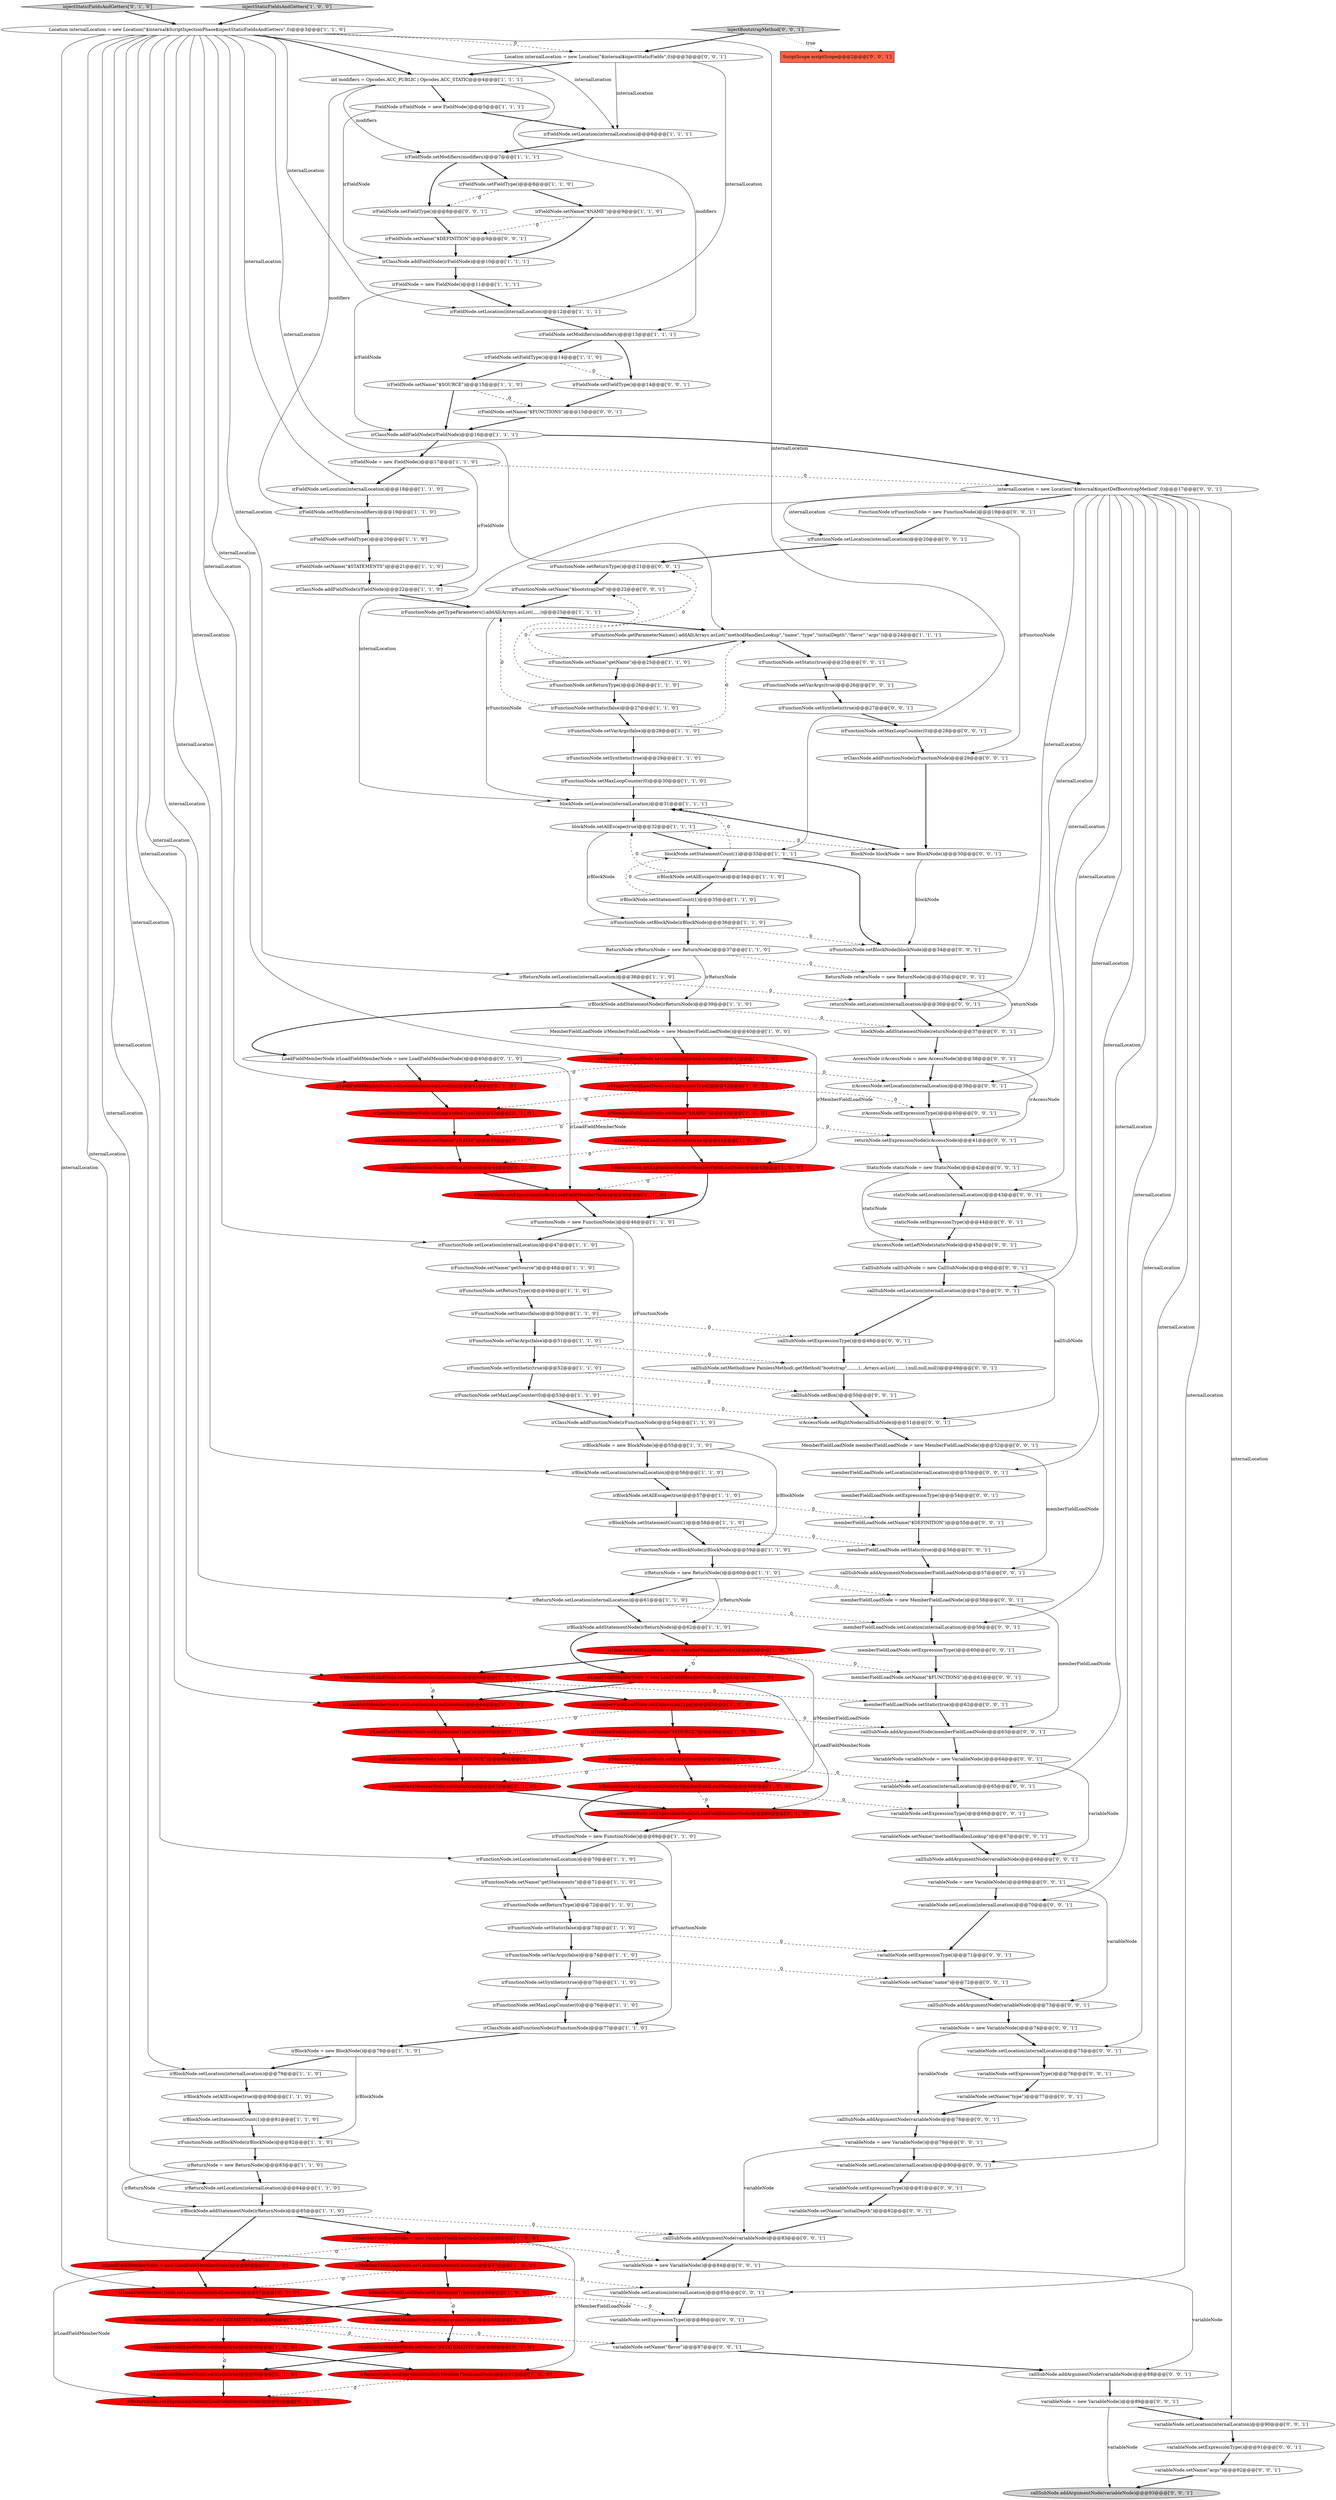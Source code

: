 digraph {
169 [style = filled, label = "callSubNode.addArgumentNode(variableNode)@@@68@@@['0', '0', '1']", fillcolor = white, shape = ellipse image = "AAA0AAABBB3BBB"];
57 [style = filled, label = "irMemberFieldLoadNode.setName(\"$SOURCE\")@@@66@@@['1', '0', '0']", fillcolor = red, shape = ellipse image = "AAA1AAABBB1BBB"];
0 [style = filled, label = "irBlockNode.setStatementCount(1)@@@35@@@['1', '1', '0']", fillcolor = white, shape = ellipse image = "AAA0AAABBB1BBB"];
94 [style = filled, label = "injectStaticFieldsAndGetters['0', '1', '0']", fillcolor = lightgray, shape = diamond image = "AAA0AAABBB2BBB"];
144 [style = filled, label = "irFieldNode.setName(\"$DEFINITION\")@@@9@@@['0', '0', '1']", fillcolor = white, shape = ellipse image = "AAA0AAABBB3BBB"];
172 [style = filled, label = "variableNode.setExpressionType()@@@76@@@['0', '0', '1']", fillcolor = white, shape = ellipse image = "AAA0AAABBB3BBB"];
28 [style = filled, label = "irFunctionNode.setSynthetic(true)@@@29@@@['1', '1', '0']", fillcolor = white, shape = ellipse image = "AAA0AAABBB1BBB"];
52 [style = filled, label = "irReturnNode.setLocation(internalLocation)@@@61@@@['1', '1', '0']", fillcolor = white, shape = ellipse image = "AAA0AAABBB1BBB"];
148 [style = filled, label = "variableNode.setExpressionType()@@@86@@@['0', '0', '1']", fillcolor = white, shape = ellipse image = "AAA0AAABBB3BBB"];
51 [style = filled, label = "irFunctionNode.getTypeParameters().addAll(Arrays.asList(,,,,,))@@@23@@@['1', '1', '1']", fillcolor = white, shape = ellipse image = "AAA0AAABBB1BBB"];
108 [style = filled, label = "irReturnNode.setExpressionNode(irLoadFieldMemberNode)@@@91@@@['0', '1', '0']", fillcolor = red, shape = ellipse image = "AAA1AAABBB2BBB"];
174 [style = filled, label = "memberFieldLoadNode.setLocation(internalLocation)@@@59@@@['0', '0', '1']", fillcolor = white, shape = ellipse image = "AAA0AAABBB3BBB"];
127 [style = filled, label = "variableNode.setLocation(internalLocation)@@@75@@@['0', '0', '1']", fillcolor = white, shape = ellipse image = "AAA0AAABBB3BBB"];
90 [style = filled, label = "irLoadFieldMemberNode.setName(\"$NAME\")@@@43@@@['0', '1', '0']", fillcolor = red, shape = ellipse image = "AAA1AAABBB2BBB"];
146 [style = filled, label = "staticNode.setLocation(internalLocation)@@@43@@@['0', '0', '1']", fillcolor = white, shape = ellipse image = "AAA0AAABBB3BBB"];
50 [style = filled, label = "irFieldNode = new FieldNode()@@@11@@@['1', '1', '1']", fillcolor = white, shape = ellipse image = "AAA0AAABBB1BBB"];
71 [style = filled, label = "irClassNode.addFieldNode(irFieldNode)@@@22@@@['1', '1', '0']", fillcolor = white, shape = ellipse image = "AAA0AAABBB1BBB"];
139 [style = filled, label = "returnNode.setExpressionNode(irAccessNode)@@@41@@@['0', '0', '1']", fillcolor = white, shape = ellipse image = "AAA0AAABBB3BBB"];
107 [style = filled, label = "irLoadFieldMemberNode.setExpressionType()@@@88@@@['0', '1', '0']", fillcolor = red, shape = ellipse image = "AAA1AAABBB2BBB"];
137 [style = filled, label = "memberFieldLoadNode.setName(\"$DEFINITION\")@@@55@@@['0', '0', '1']", fillcolor = white, shape = ellipse image = "AAA0AAABBB3BBB"];
78 [style = filled, label = "irMemberFieldLoadNode.setStatic(true)@@@67@@@['1', '0', '0']", fillcolor = red, shape = ellipse image = "AAA1AAABBB1BBB"];
2 [style = filled, label = "irFunctionNode.setReturnType()@@@26@@@['1', '1', '0']", fillcolor = white, shape = ellipse image = "AAA0AAABBB1BBB"];
79 [style = filled, label = "irFunctionNode.setVarArgs(false)@@@28@@@['1', '1', '0']", fillcolor = white, shape = ellipse image = "AAA0AAABBB1BBB"];
133 [style = filled, label = "staticNode.setExpressionType()@@@44@@@['0', '0', '1']", fillcolor = white, shape = ellipse image = "AAA0AAABBB3BBB"];
17 [style = filled, label = "irFunctionNode.setSynthetic(true)@@@75@@@['1', '1', '0']", fillcolor = white, shape = ellipse image = "AAA0AAABBB1BBB"];
31 [style = filled, label = "irReturnNode.setExpressionNode(irMemberFieldLoadNode)@@@91@@@['1', '0', '0']", fillcolor = red, shape = ellipse image = "AAA1AAABBB1BBB"];
11 [style = filled, label = "blockNode.setStatementCount(1)@@@33@@@['1', '1', '1']", fillcolor = white, shape = ellipse image = "AAA0AAABBB1BBB"];
22 [style = filled, label = "irFunctionNode.setStatic(false)@@@50@@@['1', '1', '0']", fillcolor = white, shape = ellipse image = "AAA0AAABBB1BBB"];
27 [style = filled, label = "irFieldNode.setName(\"$NAME\")@@@9@@@['1', '1', '0']", fillcolor = white, shape = ellipse image = "AAA0AAABBB1BBB"];
46 [style = filled, label = "irFunctionNode.setName(\"getStatements\")@@@71@@@['1', '1', '0']", fillcolor = white, shape = ellipse image = "AAA0AAABBB1BBB"];
157 [style = filled, label = "irFunctionNode.setStatic(true)@@@25@@@['0', '0', '1']", fillcolor = white, shape = ellipse image = "AAA0AAABBB3BBB"];
82 [style = filled, label = "irBlockNode.addStatementNode(irReturnNode)@@@62@@@['1', '1', '0']", fillcolor = white, shape = ellipse image = "AAA0AAABBB1BBB"];
167 [style = filled, label = "variableNode = new VariableNode()@@@79@@@['0', '0', '1']", fillcolor = white, shape = ellipse image = "AAA0AAABBB3BBB"];
149 [style = filled, label = "irFieldNode.setName(\"$FUNCTIONS\")@@@15@@@['0', '0', '1']", fillcolor = white, shape = ellipse image = "AAA0AAABBB3BBB"];
181 [style = filled, label = "variableNode.setName(\"args\")@@@92@@@['0', '0', '1']", fillcolor = white, shape = ellipse image = "AAA0AAABBB3BBB"];
20 [style = filled, label = "Location internalLocation = new Location(\"$internal$ScriptInjectionPhase$injectStaticFieldsAndGetters\",0)@@@3@@@['1', '1', '0']", fillcolor = white, shape = ellipse image = "AAA0AAABBB1BBB"];
89 [style = filled, label = "irMemberFieldLoadNode.setLocation(internalLocation)@@@41@@@['1', '0', '0']", fillcolor = red, shape = ellipse image = "AAA1AAABBB1BBB"];
60 [style = filled, label = "irFunctionNode.setMaxLoopCounter(0)@@@53@@@['1', '1', '0']", fillcolor = white, shape = ellipse image = "AAA0AAABBB1BBB"];
124 [style = filled, label = "irFunctionNode.setBlockNode(blockNode)@@@34@@@['0', '0', '1']", fillcolor = white, shape = ellipse image = "AAA0AAABBB3BBB"];
74 [style = filled, label = "irBlockNode = new BlockNode()@@@78@@@['1', '1', '0']", fillcolor = white, shape = ellipse image = "AAA0AAABBB1BBB"];
48 [style = filled, label = "irFieldNode.setLocation(internalLocation)@@@18@@@['1', '1', '0']", fillcolor = white, shape = ellipse image = "AAA0AAABBB1BBB"];
21 [style = filled, label = "irFunctionNode.setLocation(internalLocation)@@@70@@@['1', '1', '0']", fillcolor = white, shape = ellipse image = "AAA0AAABBB1BBB"];
76 [style = filled, label = "ReturnNode irReturnNode = new ReturnNode()@@@37@@@['1', '1', '0']", fillcolor = white, shape = ellipse image = "AAA0AAABBB1BBB"];
177 [style = filled, label = "variableNode.setName(\"methodHandlesLookup\")@@@67@@@['0', '0', '1']", fillcolor = white, shape = ellipse image = "AAA0AAABBB3BBB"];
68 [style = filled, label = "blockNode.setLocation(internalLocation)@@@31@@@['1', '1', '1']", fillcolor = white, shape = ellipse image = "AAA0AAABBB1BBB"];
130 [style = filled, label = "callSubNode.addArgumentNode(variableNode)@@@73@@@['0', '0', '1']", fillcolor = white, shape = ellipse image = "AAA0AAABBB3BBB"];
16 [style = filled, label = "irFunctionNode.setName(\"getSource\")@@@48@@@['1', '1', '0']", fillcolor = white, shape = ellipse image = "AAA0AAABBB1BBB"];
141 [style = filled, label = "memberFieldLoadNode.setLocation(internalLocation)@@@53@@@['0', '0', '1']", fillcolor = white, shape = ellipse image = "AAA0AAABBB3BBB"];
13 [style = filled, label = "irReturnNode = new ReturnNode()@@@60@@@['1', '1', '0']", fillcolor = white, shape = ellipse image = "AAA0AAABBB1BBB"];
1 [style = filled, label = "irMemberFieldLoadNode.setExpressionType()@@@88@@@['1', '0', '0']", fillcolor = red, shape = ellipse image = "AAA1AAABBB1BBB"];
63 [style = filled, label = "irMemberFieldLoadNode = new MemberFieldLoadNode()@@@86@@@['1', '0', '0']", fillcolor = red, shape = ellipse image = "AAA1AAABBB1BBB"];
15 [style = filled, label = "irMemberFieldLoadNode.setStatic(true)@@@44@@@['1', '0', '0']", fillcolor = red, shape = ellipse image = "AAA1AAABBB1BBB"];
41 [style = filled, label = "irMemberFieldLoadNode.setExpressionType()@@@65@@@['1', '0', '0']", fillcolor = red, shape = ellipse image = "AAA1AAABBB1BBB"];
55 [style = filled, label = "irBlockNode.setAllEscape(true)@@@80@@@['1', '1', '0']", fillcolor = white, shape = ellipse image = "AAA0AAABBB1BBB"];
159 [style = filled, label = "callSubNode.setBox()@@@50@@@['0', '0', '1']", fillcolor = white, shape = ellipse image = "AAA0AAABBB3BBB"];
179 [style = filled, label = "callSubNode.addArgumentNode(memberFieldLoadNode)@@@57@@@['0', '0', '1']", fillcolor = white, shape = ellipse image = "AAA0AAABBB3BBB"];
119 [style = filled, label = "memberFieldLoadNode.setExpressionType()@@@54@@@['0', '0', '1']", fillcolor = white, shape = ellipse image = "AAA0AAABBB3BBB"];
170 [style = filled, label = "irAccessNode.setRightNode(callSubNode)@@@51@@@['0', '0', '1']", fillcolor = white, shape = ellipse image = "AAA0AAABBB3BBB"];
128 [style = filled, label = "variableNode.setLocation(internalLocation)@@@70@@@['0', '0', '1']", fillcolor = white, shape = ellipse image = "AAA0AAABBB3BBB"];
36 [style = filled, label = "irFunctionNode.setMaxLoopCounter(0)@@@30@@@['1', '1', '0']", fillcolor = white, shape = ellipse image = "AAA0AAABBB1BBB"];
34 [style = filled, label = "irBlockNode.setLocation(internalLocation)@@@79@@@['1', '1', '0']", fillcolor = white, shape = ellipse image = "AAA0AAABBB1BBB"];
19 [style = filled, label = "blockNode.setAllEscape(true)@@@32@@@['1', '1', '1']", fillcolor = white, shape = ellipse image = "AAA0AAABBB1BBB"];
88 [style = filled, label = "irReturnNode.setExpressionNode(irMemberFieldLoadNode)@@@45@@@['1', '0', '0']", fillcolor = red, shape = ellipse image = "AAA1AAABBB1BBB"];
99 [style = filled, label = "irReturnNode.setExpressionNode(irLoadFieldMemberNode)@@@68@@@['0', '1', '0']", fillcolor = red, shape = ellipse image = "AAA1AAABBB2BBB"];
35 [style = filled, label = "irFieldNode.setFieldType()@@@8@@@['1', '1', '0']", fillcolor = white, shape = ellipse image = "AAA0AAABBB1BBB"];
24 [style = filled, label = "irFieldNode.setFieldType()@@@20@@@['1', '1', '0']", fillcolor = white, shape = ellipse image = "AAA0AAABBB1BBB"];
118 [style = filled, label = "variableNode.setExpressionType()@@@91@@@['0', '0', '1']", fillcolor = white, shape = ellipse image = "AAA0AAABBB3BBB"];
12 [style = filled, label = "irReturnNode.setLocation(internalLocation)@@@84@@@['1', '1', '0']", fillcolor = white, shape = ellipse image = "AAA0AAABBB1BBB"];
18 [style = filled, label = "irClassNode.addFunctionNode(irFunctionNode)@@@77@@@['1', '1', '0']", fillcolor = white, shape = ellipse image = "AAA0AAABBB1BBB"];
77 [style = filled, label = "irFieldNode.setName(\"$STATEMENTS\")@@@21@@@['1', '1', '0']", fillcolor = white, shape = ellipse image = "AAA0AAABBB1BBB"];
152 [style = filled, label = "irAccessNode.setLeftNode(staticNode)@@@45@@@['0', '0', '1']", fillcolor = white, shape = ellipse image = "AAA0AAABBB3BBB"];
29 [style = filled, label = "irFieldNode.setLocation(internalLocation)@@@12@@@['1', '1', '1']", fillcolor = white, shape = ellipse image = "AAA0AAABBB1BBB"];
163 [style = filled, label = "variableNode.setExpressionType()@@@81@@@['0', '0', '1']", fillcolor = white, shape = ellipse image = "AAA0AAABBB3BBB"];
115 [style = filled, label = "irFunctionNode.setReturnType()@@@21@@@['0', '0', '1']", fillcolor = white, shape = ellipse image = "AAA0AAABBB3BBB"];
135 [style = filled, label = "variableNode.setLocation(internalLocation)@@@90@@@['0', '0', '1']", fillcolor = white, shape = ellipse image = "AAA0AAABBB3BBB"];
117 [style = filled, label = "memberFieldLoadNode.setStatic(true)@@@62@@@['0', '0', '1']", fillcolor = white, shape = ellipse image = "AAA0AAABBB3BBB"];
45 [style = filled, label = "irFieldNode = new FieldNode()@@@17@@@['1', '1', '0']", fillcolor = white, shape = ellipse image = "AAA0AAABBB1BBB"];
129 [style = filled, label = "variableNode.setName(\"name\")@@@72@@@['0', '0', '1']", fillcolor = white, shape = ellipse image = "AAA0AAABBB3BBB"];
176 [style = filled, label = "irAccessNode.setExpressionType()@@@40@@@['0', '0', '1']", fillcolor = white, shape = ellipse image = "AAA0AAABBB3BBB"];
168 [style = filled, label = "memberFieldLoadNode.setName(\"$FUNCTIONS\")@@@61@@@['0', '0', '1']", fillcolor = white, shape = ellipse image = "AAA0AAABBB3BBB"];
97 [style = filled, label = "irLoadFieldMemberNode = new LoadFieldMemberNode()@@@63@@@['0', '1', '0']", fillcolor = red, shape = ellipse image = "AAA1AAABBB2BBB"];
30 [style = filled, label = "irMemberFieldLoadNode.setName(\"$STATEMENTS\")@@@89@@@['1', '0', '0']", fillcolor = red, shape = ellipse image = "AAA1AAABBB1BBB"];
14 [style = filled, label = "irFunctionNode.setBlockNode(irBlockNode)@@@36@@@['1', '1', '0']", fillcolor = white, shape = ellipse image = "AAA0AAABBB1BBB"];
87 [style = filled, label = "irBlockNode.addStatementNode(irReturnNode)@@@39@@@['1', '1', '0']", fillcolor = white, shape = ellipse image = "AAA0AAABBB1BBB"];
93 [style = filled, label = "irReturnNode.setExpressionNode(irLoadFieldMemberNode)@@@45@@@['0', '1', '0']", fillcolor = red, shape = ellipse image = "AAA1AAABBB2BBB"];
123 [style = filled, label = "callSubNode.setExpressionType()@@@48@@@['0', '0', '1']", fillcolor = white, shape = ellipse image = "AAA0AAABBB3BBB"];
84 [style = filled, label = "irBlockNode = new BlockNode()@@@55@@@['1', '1', '0']", fillcolor = white, shape = ellipse image = "AAA0AAABBB1BBB"];
85 [style = filled, label = "irClassNode.addFieldNode(irFieldNode)@@@16@@@['1', '1', '1']", fillcolor = white, shape = ellipse image = "AAA0AAABBB1BBB"];
136 [style = filled, label = "callSubNode.setMethod(new PainlessMethod(.getMethod(\"bootstrap\",,,,,,,,),,,Arrays.asList(,,,,,,,),null,null,null))@@@49@@@['0', '0', '1']", fillcolor = white, shape = ellipse image = "AAA0AAABBB3BBB"];
161 [style = filled, label = "variableNode.setExpressionType()@@@71@@@['0', '0', '1']", fillcolor = white, shape = ellipse image = "AAA0AAABBB3BBB"];
164 [style = filled, label = "variableNode.setLocation(internalLocation)@@@85@@@['0', '0', '1']", fillcolor = white, shape = ellipse image = "AAA0AAABBB3BBB"];
96 [style = filled, label = "irLoadFieldMemberNode.setLocation(internalLocation)@@@41@@@['0', '1', '0']", fillcolor = red, shape = ellipse image = "AAA1AAABBB2BBB"];
69 [style = filled, label = "irBlockNode.setStatementCount(1)@@@81@@@['1', '1', '0']", fillcolor = white, shape = ellipse image = "AAA0AAABBB1BBB"];
140 [style = filled, label = "VariableNode variableNode = new VariableNode()@@@64@@@['0', '0', '1']", fillcolor = white, shape = ellipse image = "AAA0AAABBB3BBB"];
6 [style = filled, label = "irBlockNode.addStatementNode(irReturnNode)@@@85@@@['1', '1', '0']", fillcolor = white, shape = ellipse image = "AAA0AAABBB1BBB"];
109 [style = filled, label = "memberFieldLoadNode.setExpressionType()@@@60@@@['0', '0', '1']", fillcolor = white, shape = ellipse image = "AAA0AAABBB3BBB"];
23 [style = filled, label = "irMemberFieldLoadNode.setLocation(internalLocation)@@@64@@@['1', '0', '0']", fillcolor = red, shape = ellipse image = "AAA1AAABBB1BBB"];
104 [style = filled, label = "irLoadFieldMemberNode.setStatic(true)@@@67@@@['0', '1', '0']", fillcolor = red, shape = ellipse image = "AAA1AAABBB2BBB"];
4 [style = filled, label = "irFieldNode.setFieldType()@@@14@@@['1', '1', '0']", fillcolor = white, shape = ellipse image = "AAA0AAABBB1BBB"];
7 [style = filled, label = "int modifiers = Opcodes.ACC_PUBLIC | Opcodes.ACC_STATIC@@@4@@@['1', '1', '1']", fillcolor = white, shape = ellipse image = "AAA0AAABBB1BBB"];
160 [style = filled, label = "MemberFieldLoadNode memberFieldLoadNode = new MemberFieldLoadNode()@@@52@@@['0', '0', '1']", fillcolor = white, shape = ellipse image = "AAA0AAABBB3BBB"];
38 [style = filled, label = "irMemberFieldLoadNode.setStatic(true)@@@90@@@['1', '0', '0']", fillcolor = red, shape = ellipse image = "AAA1AAABBB1BBB"];
70 [style = filled, label = "irFunctionNode.setStatic(false)@@@27@@@['1', '1', '0']", fillcolor = white, shape = ellipse image = "AAA0AAABBB1BBB"];
151 [style = filled, label = "variableNode.setLocation(internalLocation)@@@80@@@['0', '0', '1']", fillcolor = white, shape = ellipse image = "AAA0AAABBB3BBB"];
53 [style = filled, label = "irFunctionNode.setStatic(false)@@@73@@@['1', '1', '0']", fillcolor = white, shape = ellipse image = "AAA0AAABBB1BBB"];
103 [style = filled, label = "irLoadFieldMemberNode.setName(\"$SOURCE\")@@@66@@@['0', '1', '0']", fillcolor = red, shape = ellipse image = "AAA1AAABBB2BBB"];
150 [style = filled, label = "BlockNode blockNode = new BlockNode()@@@30@@@['0', '0', '1']", fillcolor = white, shape = ellipse image = "AAA0AAABBB3BBB"];
66 [style = filled, label = "irMemberFieldLoadNode.setName(\"$NAME\")@@@43@@@['1', '0', '0']", fillcolor = red, shape = ellipse image = "AAA1AAABBB1BBB"];
59 [style = filled, label = "irFunctionNode.setSynthetic(true)@@@52@@@['1', '1', '0']", fillcolor = white, shape = ellipse image = "AAA0AAABBB1BBB"];
75 [style = filled, label = "irFieldNode.setLocation(internalLocation)@@@6@@@['1', '1', '1']", fillcolor = white, shape = ellipse image = "AAA0AAABBB1BBB"];
72 [style = filled, label = "irClassNode.addFunctionNode(irFunctionNode)@@@54@@@['1', '1', '0']", fillcolor = white, shape = ellipse image = "AAA0AAABBB1BBB"];
162 [style = filled, label = "variableNode = new VariableNode()@@@84@@@['0', '0', '1']", fillcolor = white, shape = ellipse image = "AAA0AAABBB3BBB"];
175 [style = filled, label = "AccessNode irAccessNode = new AccessNode()@@@38@@@['0', '0', '1']", fillcolor = white, shape = ellipse image = "AAA0AAABBB3BBB"];
44 [style = filled, label = "irBlockNode.setStatementCount(1)@@@58@@@['1', '1', '0']", fillcolor = white, shape = ellipse image = "AAA0AAABBB1BBB"];
121 [style = filled, label = "callSubNode.addArgumentNode(memberFieldLoadNode)@@@63@@@['0', '0', '1']", fillcolor = white, shape = ellipse image = "AAA0AAABBB3BBB"];
61 [style = filled, label = "irFunctionNode.setName(\"getName\")@@@25@@@['1', '1', '0']", fillcolor = white, shape = ellipse image = "AAA0AAABBB1BBB"];
182 [style = filled, label = "ScriptScope scriptScope@@@2@@@['0', '0', '1']", fillcolor = tomato, shape = box image = "AAA0AAABBB3BBB"];
9 [style = filled, label = "irClassNode.addFieldNode(irFieldNode)@@@10@@@['1', '1', '1']", fillcolor = white, shape = ellipse image = "AAA0AAABBB1BBB"];
95 [style = filled, label = "irLoadFieldMemberNode.setExpressionType()@@@65@@@['0', '1', '0']", fillcolor = red, shape = ellipse image = "AAA1AAABBB2BBB"];
112 [style = filled, label = "CallSubNode callSubNode = new CallSubNode()@@@46@@@['0', '0', '1']", fillcolor = white, shape = ellipse image = "AAA0AAABBB3BBB"];
5 [style = filled, label = "irFunctionNode.setVarArgs(false)@@@74@@@['1', '1', '0']", fillcolor = white, shape = ellipse image = "AAA0AAABBB1BBB"];
3 [style = filled, label = "MemberFieldLoadNode irMemberFieldLoadNode = new MemberFieldLoadNode()@@@40@@@['1', '0', '0']", fillcolor = white, shape = ellipse image = "AAA0AAABBB1BBB"];
102 [style = filled, label = "irLoadFieldMemberNode.setName(\"$STATEMENTS\")@@@89@@@['0', '1', '0']", fillcolor = red, shape = ellipse image = "AAA1AAABBB2BBB"];
54 [style = filled, label = "irFunctionNode.setVarArgs(false)@@@51@@@['1', '1', '0']", fillcolor = white, shape = ellipse image = "AAA0AAABBB1BBB"];
98 [style = filled, label = "irLoadFieldMemberNode.setLocation(internalLocation)@@@87@@@['0', '1', '0']", fillcolor = red, shape = ellipse image = "AAA1AAABBB2BBB"];
32 [style = filled, label = "irMemberFieldLoadNode.setExpressionType()@@@42@@@['1', '0', '0']", fillcolor = red, shape = ellipse image = "AAA1AAABBB1BBB"];
153 [style = filled, label = "variableNode.setName(\"flavor\")@@@87@@@['0', '0', '1']", fillcolor = white, shape = ellipse image = "AAA0AAABBB3BBB"];
33 [style = filled, label = "irFunctionNode = new FunctionNode()@@@69@@@['1', '1', '0']", fillcolor = white, shape = ellipse image = "AAA0AAABBB1BBB"];
122 [style = filled, label = "variableNode.setLocation(internalLocation)@@@65@@@['0', '0', '1']", fillcolor = white, shape = ellipse image = "AAA0AAABBB3BBB"];
83 [style = filled, label = "irFunctionNode.setLocation(internalLocation)@@@47@@@['1', '1', '0']", fillcolor = white, shape = ellipse image = "AAA0AAABBB1BBB"];
49 [style = filled, label = "irFunctionNode.setBlockNode(irBlockNode)@@@82@@@['1', '1', '0']", fillcolor = white, shape = ellipse image = "AAA0AAABBB1BBB"];
110 [style = filled, label = "callSubNode.addArgumentNode(variableNode)@@@78@@@['0', '0', '1']", fillcolor = white, shape = ellipse image = "AAA0AAABBB3BBB"];
154 [style = filled, label = "irFieldNode.setFieldType()@@@14@@@['0', '0', '1']", fillcolor = white, shape = ellipse image = "AAA0AAABBB3BBB"];
134 [style = filled, label = "variableNode.setName(\"initialDepth\")@@@82@@@['0', '0', '1']", fillcolor = white, shape = ellipse image = "AAA0AAABBB3BBB"];
173 [style = filled, label = "irFunctionNode.setMaxLoopCounter(0)@@@28@@@['0', '0', '1']", fillcolor = white, shape = ellipse image = "AAA0AAABBB3BBB"];
101 [style = filled, label = "irLoadFieldMemberNode.setLocation(internalLocation)@@@64@@@['0', '1', '0']", fillcolor = red, shape = ellipse image = "AAA1AAABBB2BBB"];
26 [style = filled, label = "irMemberFieldLoadNode.setLocation(internalLocation)@@@87@@@['1', '0', '0']", fillcolor = red, shape = ellipse image = "AAA1AAABBB1BBB"];
91 [style = filled, label = "irLoadFieldMemberNode = new LoadFieldMemberNode()@@@86@@@['0', '1', '0']", fillcolor = red, shape = ellipse image = "AAA1AAABBB2BBB"];
178 [style = filled, label = "memberFieldLoadNode.setStatic(true)@@@56@@@['0', '0', '1']", fillcolor = white, shape = ellipse image = "AAA0AAABBB3BBB"];
86 [style = filled, label = "irReturnNode.setLocation(internalLocation)@@@38@@@['1', '1', '0']", fillcolor = white, shape = ellipse image = "AAA0AAABBB1BBB"];
132 [style = filled, label = "callSubNode.addArgumentNode(variableNode)@@@88@@@['0', '0', '1']", fillcolor = white, shape = ellipse image = "AAA0AAABBB3BBB"];
186 [style = filled, label = "callSubNode.setLocation(internalLocation)@@@47@@@['0', '0', '1']", fillcolor = white, shape = ellipse image = "AAA0AAABBB3BBB"];
113 [style = filled, label = "variableNode = new VariableNode()@@@74@@@['0', '0', '1']", fillcolor = white, shape = ellipse image = "AAA0AAABBB3BBB"];
62 [style = filled, label = "FieldNode irFieldNode = new FieldNode()@@@5@@@['1', '1', '1']", fillcolor = white, shape = ellipse image = "AAA0AAABBB1BBB"];
111 [style = filled, label = "Location internalLocation = new Location(\"$internal$injectStaticFields\",0)@@@3@@@['0', '0', '1']", fillcolor = white, shape = ellipse image = "AAA0AAABBB3BBB"];
138 [style = filled, label = "returnNode.setLocation(internalLocation)@@@36@@@['0', '0', '1']", fillcolor = white, shape = ellipse image = "AAA0AAABBB3BBB"];
142 [style = filled, label = "irAccessNode.setLocation(internalLocation)@@@39@@@['0', '0', '1']", fillcolor = white, shape = ellipse image = "AAA0AAABBB3BBB"];
105 [style = filled, label = "irLoadFieldMemberNode.setStatic(true)@@@90@@@['0', '1', '0']", fillcolor = red, shape = ellipse image = "AAA1AAABBB2BBB"];
125 [style = filled, label = "variableNode = new VariableNode()@@@69@@@['0', '0', '1']", fillcolor = white, shape = ellipse image = "AAA0AAABBB3BBB"];
156 [style = filled, label = "StaticNode staticNode = new StaticNode()@@@42@@@['0', '0', '1']", fillcolor = white, shape = ellipse image = "AAA0AAABBB3BBB"];
106 [style = filled, label = "irLoadFieldMemberNode.setExpressionType()@@@42@@@['0', '1', '0']", fillcolor = red, shape = ellipse image = "AAA1AAABBB2BBB"];
67 [style = filled, label = "irFunctionNode.setReturnType()@@@49@@@['1', '1', '0']", fillcolor = white, shape = ellipse image = "AAA0AAABBB1BBB"];
184 [style = filled, label = "injectBootstrapMethod['0', '0', '1']", fillcolor = lightgray, shape = diamond image = "AAA0AAABBB3BBB"];
116 [style = filled, label = "irFunctionNode.setName(\"$bootstrapDef\")@@@22@@@['0', '0', '1']", fillcolor = white, shape = ellipse image = "AAA0AAABBB3BBB"];
81 [style = filled, label = "irFieldNode.setModifiers(modifiers)@@@19@@@['1', '1', '0']", fillcolor = white, shape = ellipse image = "AAA0AAABBB1BBB"];
180 [style = filled, label = "callSubNode.addArgumentNode(variableNode)@@@93@@@['0', '0', '1']", fillcolor = lightgray, shape = ellipse image = "AAA0AAABBB3BBB"];
47 [style = filled, label = "irFunctionNode.setBlockNode(irBlockNode)@@@59@@@['1', '1', '0']", fillcolor = white, shape = ellipse image = "AAA0AAABBB1BBB"];
65 [style = filled, label = "irBlockNode.setAllEscape(true)@@@57@@@['1', '1', '0']", fillcolor = white, shape = ellipse image = "AAA0AAABBB1BBB"];
165 [style = filled, label = "memberFieldLoadNode = new MemberFieldLoadNode()@@@58@@@['0', '0', '1']", fillcolor = white, shape = ellipse image = "AAA0AAABBB3BBB"];
80 [style = filled, label = "irFunctionNode.getParameterNames().addAll(Arrays.asList(\"methodHandlesLookup\",\"name\",\"type\",\"initialDepth\",\"flavor\",\"args\"))@@@24@@@['1', '1', '1']", fillcolor = white, shape = ellipse image = "AAA0AAABBB1BBB"];
92 [style = filled, label = "irLoadFieldMemberNode.setStatic(true)@@@44@@@['0', '1', '0']", fillcolor = red, shape = ellipse image = "AAA1AAABBB2BBB"];
171 [style = filled, label = "callSubNode.addArgumentNode(variableNode)@@@83@@@['0', '0', '1']", fillcolor = white, shape = ellipse image = "AAA0AAABBB3BBB"];
155 [style = filled, label = "blockNode.addStatementNode(returnNode)@@@37@@@['0', '0', '1']", fillcolor = white, shape = ellipse image = "AAA0AAABBB3BBB"];
64 [style = filled, label = "irFunctionNode = new FunctionNode()@@@46@@@['1', '1', '0']", fillcolor = white, shape = ellipse image = "AAA0AAABBB1BBB"];
185 [style = filled, label = "irFunctionNode.setSynthetic(true)@@@27@@@['0', '0', '1']", fillcolor = white, shape = ellipse image = "AAA0AAABBB3BBB"];
120 [style = filled, label = "variableNode.setExpressionType()@@@66@@@['0', '0', '1']", fillcolor = white, shape = ellipse image = "AAA0AAABBB3BBB"];
42 [style = filled, label = "irBlockNode.setLocation(internalLocation)@@@56@@@['1', '1', '0']", fillcolor = white, shape = ellipse image = "AAA0AAABBB1BBB"];
183 [style = filled, label = "internalLocation = new Location(\"$internal$injectDefBootstrapMethod\",0)@@@17@@@['0', '0', '1']", fillcolor = white, shape = ellipse image = "AAA0AAABBB3BBB"];
114 [style = filled, label = "irFunctionNode.setLocation(internalLocation)@@@20@@@['0', '0', '1']", fillcolor = white, shape = ellipse image = "AAA0AAABBB3BBB"];
147 [style = filled, label = "ReturnNode returnNode = new ReturnNode()@@@35@@@['0', '0', '1']", fillcolor = white, shape = ellipse image = "AAA0AAABBB3BBB"];
40 [style = filled, label = "irMemberFieldLoadNode = new MemberFieldLoadNode()@@@63@@@['1', '0', '0']", fillcolor = red, shape = ellipse image = "AAA1AAABBB1BBB"];
100 [style = filled, label = "LoadFieldMemberNode irLoadFieldMemberNode = new LoadFieldMemberNode()@@@40@@@['0', '1', '0']", fillcolor = white, shape = ellipse image = "AAA0AAABBB2BBB"];
166 [style = filled, label = "variableNode.setName(\"type\")@@@77@@@['0', '0', '1']", fillcolor = white, shape = ellipse image = "AAA0AAABBB3BBB"];
73 [style = filled, label = "irFunctionNode.setReturnType()@@@72@@@['1', '1', '0']", fillcolor = white, shape = ellipse image = "AAA0AAABBB1BBB"];
39 [style = filled, label = "irReturnNode = new ReturnNode()@@@83@@@['1', '1', '0']", fillcolor = white, shape = ellipse image = "AAA0AAABBB1BBB"];
131 [style = filled, label = "irClassNode.addFunctionNode(irFunctionNode)@@@29@@@['0', '0', '1']", fillcolor = white, shape = ellipse image = "AAA0AAABBB3BBB"];
158 [style = filled, label = "FunctionNode irFunctionNode = new FunctionNode()@@@19@@@['0', '0', '1']", fillcolor = white, shape = ellipse image = "AAA0AAABBB3BBB"];
58 [style = filled, label = "irFieldNode.setModifiers(modifiers)@@@13@@@['1', '1', '1']", fillcolor = white, shape = ellipse image = "AAA0AAABBB1BBB"];
8 [style = filled, label = "irReturnNode.setExpressionNode(irMemberFieldLoadNode)@@@68@@@['1', '0', '0']", fillcolor = red, shape = ellipse image = "AAA1AAABBB1BBB"];
145 [style = filled, label = "irFunctionNode.setVarArgs(true)@@@26@@@['0', '0', '1']", fillcolor = white, shape = ellipse image = "AAA0AAABBB3BBB"];
37 [style = filled, label = "irFunctionNode.setMaxLoopCounter(0)@@@76@@@['1', '1', '0']", fillcolor = white, shape = ellipse image = "AAA0AAABBB1BBB"];
25 [style = filled, label = "irFieldNode.setModifiers(modifiers)@@@7@@@['1', '1', '1']", fillcolor = white, shape = ellipse image = "AAA0AAABBB1BBB"];
10 [style = filled, label = "injectStaticFieldsAndGetters['1', '0', '0']", fillcolor = lightgray, shape = diamond image = "AAA0AAABBB1BBB"];
126 [style = filled, label = "irFieldNode.setFieldType()@@@8@@@['0', '0', '1']", fillcolor = white, shape = ellipse image = "AAA0AAABBB3BBB"];
43 [style = filled, label = "irBlockNode.setAllEscape(true)@@@34@@@['1', '1', '0']", fillcolor = white, shape = ellipse image = "AAA0AAABBB1BBB"];
56 [style = filled, label = "irFieldNode.setName(\"$SOURCE\")@@@15@@@['1', '1', '0']", fillcolor = white, shape = ellipse image = "AAA0AAABBB1BBB"];
143 [style = filled, label = "variableNode = new VariableNode()@@@89@@@['0', '0', '1']", fillcolor = white, shape = ellipse image = "AAA0AAABBB3BBB"];
9->50 [style = bold, label=""];
14->76 [style = bold, label=""];
82->97 [style = bold, label=""];
6->91 [style = bold, label=""];
48->81 [style = bold, label=""];
109->168 [style = bold, label=""];
20->86 [style = solid, label="internalLocation"];
76->147 [style = dashed, label="0"];
7->62 [style = bold, label=""];
137->178 [style = bold, label=""];
183->146 [style = solid, label="internalLocation"];
54->136 [style = dashed, label="0"];
111->29 [style = solid, label="internalLocation"];
24->77 [style = bold, label=""];
27->9 [style = bold, label=""];
15->92 [style = dashed, label="0"];
119->137 [style = bold, label=""];
23->101 [style = dashed, label="0"];
8->99 [style = dashed, label="0"];
56->85 [style = bold, label=""];
104->99 [style = bold, label=""];
132->143 [style = bold, label=""];
32->106 [style = dashed, label="0"];
19->11 [style = bold, label=""];
185->173 [style = bold, label=""];
117->121 [style = bold, label=""];
38->31 [style = bold, label=""];
1->30 [style = bold, label=""];
25->35 [style = bold, label=""];
45->48 [style = bold, label=""];
130->113 [style = bold, label=""];
40->23 [style = bold, label=""];
170->160 [style = bold, label=""];
41->121 [style = dashed, label="0"];
40->8 [style = solid, label="irMemberFieldLoadNode"];
150->68 [style = bold, label=""];
63->162 [style = dashed, label="0"];
125->130 [style = solid, label="variableNode"];
21->46 [style = bold, label=""];
103->104 [style = bold, label=""];
0->14 [style = bold, label=""];
49->39 [style = bold, label=""];
85->183 [style = bold, label=""];
153->132 [style = bold, label=""];
145->185 [style = bold, label=""];
86->138 [style = dashed, label="0"];
31->108 [style = dashed, label="0"];
113->127 [style = bold, label=""];
101->95 [style = bold, label=""];
57->78 [style = bold, label=""];
91->98 [style = bold, label=""];
76->87 [style = solid, label="irReturnNode"];
70->79 [style = bold, label=""];
93->64 [style = bold, label=""];
111->75 [style = solid, label="internalLocation"];
156->152 [style = solid, label="staticNode"];
133->152 [style = bold, label=""];
126->144 [style = bold, label=""];
20->42 [style = solid, label="internalLocation"];
43->0 [style = bold, label=""];
183->138 [style = solid, label="internalLocation"];
181->180 [style = bold, label=""];
150->124 [style = solid, label="blockNode"];
78->104 [style = dashed, label="0"];
44->178 [style = dashed, label="0"];
33->18 [style = solid, label="irFunctionNode"];
152->112 [style = bold, label=""];
156->146 [style = bold, label=""];
183->151 [style = solid, label="internalLocation"];
5->129 [style = dashed, label="0"];
160->179 [style = solid, label="memberFieldLoadNode"];
44->47 [style = bold, label=""];
155->175 [style = bold, label=""];
16->67 [style = bold, label=""];
175->139 [style = solid, label="irAccessNode"];
40->168 [style = dashed, label="0"];
183->164 [style = solid, label="internalLocation"];
78->8 [style = bold, label=""];
70->51 [style = dashed, label="0"];
81->24 [style = bold, label=""];
2->116 [style = dashed, label="0"];
50->29 [style = bold, label=""];
72->84 [style = bold, label=""];
74->49 [style = solid, label="irBlockNode"];
7->58 [style = solid, label="modifiers"];
124->147 [style = bold, label=""];
178->179 [style = bold, label=""];
20->48 [style = solid, label="internalLocation"];
20->11 [style = solid, label="internalLocation"];
28->36 [style = bold, label=""];
20->111 [style = dashed, label="0"];
59->60 [style = bold, label=""];
111->7 [style = bold, label=""];
51->68 [style = solid, label="irFunctionNode"];
66->139 [style = dashed, label="0"];
3->89 [style = bold, label=""];
165->174 [style = bold, label=""];
171->162 [style = bold, label=""];
98->107 [style = bold, label=""];
26->1 [style = bold, label=""];
157->145 [style = bold, label=""];
60->170 [style = dashed, label="0"];
102->105 [style = bold, label=""];
89->32 [style = bold, label=""];
66->15 [style = bold, label=""];
0->11 [style = dashed, label="0"];
11->43 [style = bold, label=""];
52->82 [style = bold, label=""];
129->130 [style = bold, label=""];
63->31 [style = solid, label="irMemberFieldLoadNode"];
179->165 [style = bold, label=""];
159->170 [style = bold, label=""];
19->150 [style = dashed, label="0"];
17->37 [style = bold, label=""];
5->17 [style = bold, label=""];
110->167 [style = bold, label=""];
20->80 [style = solid, label="internalLocation"];
6->171 [style = dashed, label="0"];
67->22 [style = bold, label=""];
167->171 [style = solid, label="variableNode"];
53->161 [style = dashed, label="0"];
144->9 [style = bold, label=""];
127->172 [style = bold, label=""];
4->56 [style = bold, label=""];
140->169 [style = solid, label="variableNode"];
84->42 [style = bold, label=""];
164->148 [style = bold, label=""];
147->155 [style = solid, label="returnNode"];
87->100 [style = bold, label=""];
50->85 [style = solid, label="irFieldNode"];
76->86 [style = bold, label=""];
154->149 [style = bold, label=""];
88->64 [style = bold, label=""];
183->142 [style = solid, label="internalLocation"];
1->107 [style = dashed, label="0"];
56->149 [style = dashed, label="0"];
89->142 [style = dashed, label="0"];
136->159 [style = bold, label=""];
77->71 [style = bold, label=""];
39->12 [style = bold, label=""];
95->103 [style = bold, label=""];
54->59 [style = bold, label=""];
138->155 [style = bold, label=""];
61->115 [style = dashed, label="0"];
61->2 [style = bold, label=""];
52->174 [style = dashed, label="0"];
1->148 [style = dashed, label="0"];
22->54 [style = bold, label=""];
122->120 [style = bold, label=""];
20->7 [style = bold, label=""];
167->151 [style = bold, label=""];
163->134 [style = bold, label=""];
20->26 [style = solid, label="internalLocation"];
184->182 [style = dotted, label="true"];
38->105 [style = dashed, label="0"];
11->124 [style = bold, label=""];
13->165 [style = dashed, label="0"];
92->93 [style = bold, label=""];
135->118 [style = bold, label=""];
131->150 [style = bold, label=""];
90->92 [style = bold, label=""];
45->71 [style = solid, label="irFieldNode"];
162->164 [style = bold, label=""];
8->33 [style = bold, label=""];
89->96 [style = dashed, label="0"];
139->156 [style = bold, label=""];
165->121 [style = solid, label="memberFieldLoadNode"];
45->183 [style = dashed, label="0"];
65->137 [style = dashed, label="0"];
32->66 [style = bold, label=""];
35->126 [style = dashed, label="0"];
20->34 [style = solid, label="internalLocation"];
55->69 [style = bold, label=""];
62->75 [style = bold, label=""];
63->26 [style = bold, label=""];
161->129 [style = bold, label=""];
183->128 [style = solid, label="internalLocation"];
22->123 [style = dashed, label="0"];
32->176 [style = dashed, label="0"];
174->109 [style = bold, label=""];
173->131 [style = bold, label=""];
39->6 [style = solid, label="irReturnNode"];
20->75 [style = solid, label="internalLocation"];
34->55 [style = bold, label=""];
42->65 [style = bold, label=""];
23->41 [style = bold, label=""];
59->159 [style = dashed, label="0"];
20->96 [style = solid, label="internalLocation"];
47->13 [style = bold, label=""];
74->34 [style = bold, label=""];
7->81 [style = solid, label="modifiers"];
183->68 [style = solid, label="internalLocation"];
20->21 [style = solid, label="internalLocation"];
8->120 [style = dashed, label="0"];
160->141 [style = bold, label=""];
20->83 [style = solid, label="internalLocation"];
183->158 [style = bold, label=""];
121->140 [style = bold, label=""];
62->9 [style = solid, label="irFieldNode"];
20->23 [style = solid, label="internalLocation"];
166->110 [style = bold, label=""];
142->176 [style = bold, label=""];
60->72 [style = bold, label=""];
41->95 [style = dashed, label="0"];
112->170 [style = solid, label="callSubNode"];
143->180 [style = solid, label="variableNode"];
184->111 [style = bold, label=""];
79->80 [style = dashed, label="0"];
79->28 [style = bold, label=""];
65->44 [style = bold, label=""];
43->19 [style = dashed, label="0"];
107->102 [style = bold, label=""];
20->12 [style = solid, label="internalLocation"];
87->3 [style = bold, label=""];
73->53 [style = bold, label=""];
175->142 [style = bold, label=""];
20->29 [style = solid, label="internalLocation"];
91->108 [style = solid, label="irLoadFieldMemberNode"];
75->25 [style = bold, label=""];
58->4 [style = bold, label=""];
20->98 [style = solid, label="internalLocation"];
82->40 [style = bold, label=""];
6->63 [style = bold, label=""];
141->119 [style = bold, label=""];
20->89 [style = solid, label="internalLocation"];
26->164 [style = dashed, label="0"];
13->52 [style = bold, label=""];
18->74 [style = bold, label=""];
183->122 [style = solid, label="internalLocation"];
69->49 [style = bold, label=""];
46->73 [style = bold, label=""];
123->136 [style = bold, label=""];
3->88 [style = solid, label="irMemberFieldLoadNode"];
87->155 [style = dashed, label="0"];
118->181 [style = bold, label=""];
94->20 [style = bold, label=""];
168->117 [style = bold, label=""];
112->186 [style = bold, label=""];
57->103 [style = dashed, label="0"];
30->38 [style = bold, label=""];
26->98 [style = dashed, label="0"];
35->27 [style = bold, label=""];
71->51 [style = bold, label=""];
10->20 [style = bold, label=""];
13->82 [style = solid, label="irReturnNode"];
113->110 [style = solid, label="variableNode"];
14->124 [style = dashed, label="0"];
115->116 [style = bold, label=""];
116->51 [style = bold, label=""];
80->157 [style = bold, label=""];
53->5 [style = bold, label=""];
151->163 [style = bold, label=""];
7->25 [style = solid, label="modifiers"];
29->58 [style = bold, label=""];
83->16 [style = bold, label=""];
183->174 [style = solid, label="internalLocation"];
80->61 [style = bold, label=""];
11->68 [style = dashed, label="0"];
4->154 [style = dashed, label="0"];
2->70 [style = bold, label=""];
120->177 [style = bold, label=""];
134->171 [style = bold, label=""];
100->93 [style = solid, label="irLoadFieldMemberNode"];
84->47 [style = solid, label="irBlockNode"];
183->141 [style = solid, label="internalLocation"];
25->126 [style = bold, label=""];
100->96 [style = bold, label=""];
68->19 [style = bold, label=""];
172->166 [style = bold, label=""];
97->99 [style = solid, label="irLoadFieldMemberNode"];
162->132 [style = solid, label="variableNode"];
15->88 [style = bold, label=""];
183->114 [style = solid, label="internalLocation"];
114->115 [style = bold, label=""];
12->6 [style = bold, label=""];
41->57 [style = bold, label=""];
183->127 [style = solid, label="internalLocation"];
63->91 [style = dashed, label="0"];
78->122 [style = dashed, label="0"];
106->90 [style = bold, label=""];
86->87 [style = bold, label=""];
158->131 [style = solid, label="irFunctionNode"];
19->14 [style = solid, label="irBlockNode"];
96->106 [style = bold, label=""];
183->186 [style = solid, label="internalLocation"];
66->90 [style = dashed, label="0"];
36->68 [style = bold, label=""];
88->93 [style = dashed, label="0"];
158->114 [style = bold, label=""];
140->122 [style = bold, label=""];
125->128 [style = bold, label=""];
58->154 [style = bold, label=""];
147->138 [style = bold, label=""];
186->123 [style = bold, label=""];
149->85 [style = bold, label=""];
20->101 [style = solid, label="internalLocation"];
105->108 [style = bold, label=""];
30->102 [style = dashed, label="0"];
97->101 [style = bold, label=""];
169->125 [style = bold, label=""];
143->135 [style = bold, label=""];
177->169 [style = bold, label=""];
27->144 [style = dashed, label="0"];
128->161 [style = bold, label=""];
148->153 [style = bold, label=""];
183->135 [style = solid, label="internalLocation"];
37->18 [style = bold, label=""];
23->117 [style = dashed, label="0"];
64->83 [style = bold, label=""];
40->97 [style = dashed, label="0"];
85->45 [style = bold, label=""];
30->153 [style = dashed, label="0"];
99->33 [style = bold, label=""];
146->133 [style = bold, label=""];
20->52 [style = solid, label="internalLocation"];
33->21 [style = bold, label=""];
51->80 [style = bold, label=""];
176->139 [style = bold, label=""];
64->72 [style = solid, label="irFunctionNode"];
}
